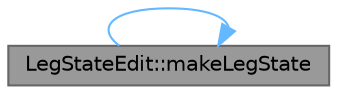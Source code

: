 digraph "LegStateEdit::makeLegState"
{
 // LATEX_PDF_SIZE
  bgcolor="transparent";
  edge [fontname=Helvetica,fontsize=10,labelfontname=Helvetica,labelfontsize=10];
  node [fontname=Helvetica,fontsize=10,shape=box,height=0.2,width=0.4];
  rankdir="RL";
  Node1 [id="Node000001",label="LegStateEdit::makeLegState",height=0.2,width=0.4,color="gray40", fillcolor="grey60", style="filled", fontcolor="black",tooltip="脚状態を作成して返す関数．脚状態は重心パターン，脚の接地・遊脚，離散化した脚位置のデータが含まれる．"];
  Node1 -> Node1 [id="edge1_Node000001_Node000001",dir="back",color="steelblue1",style="solid",tooltip=" "];
}
